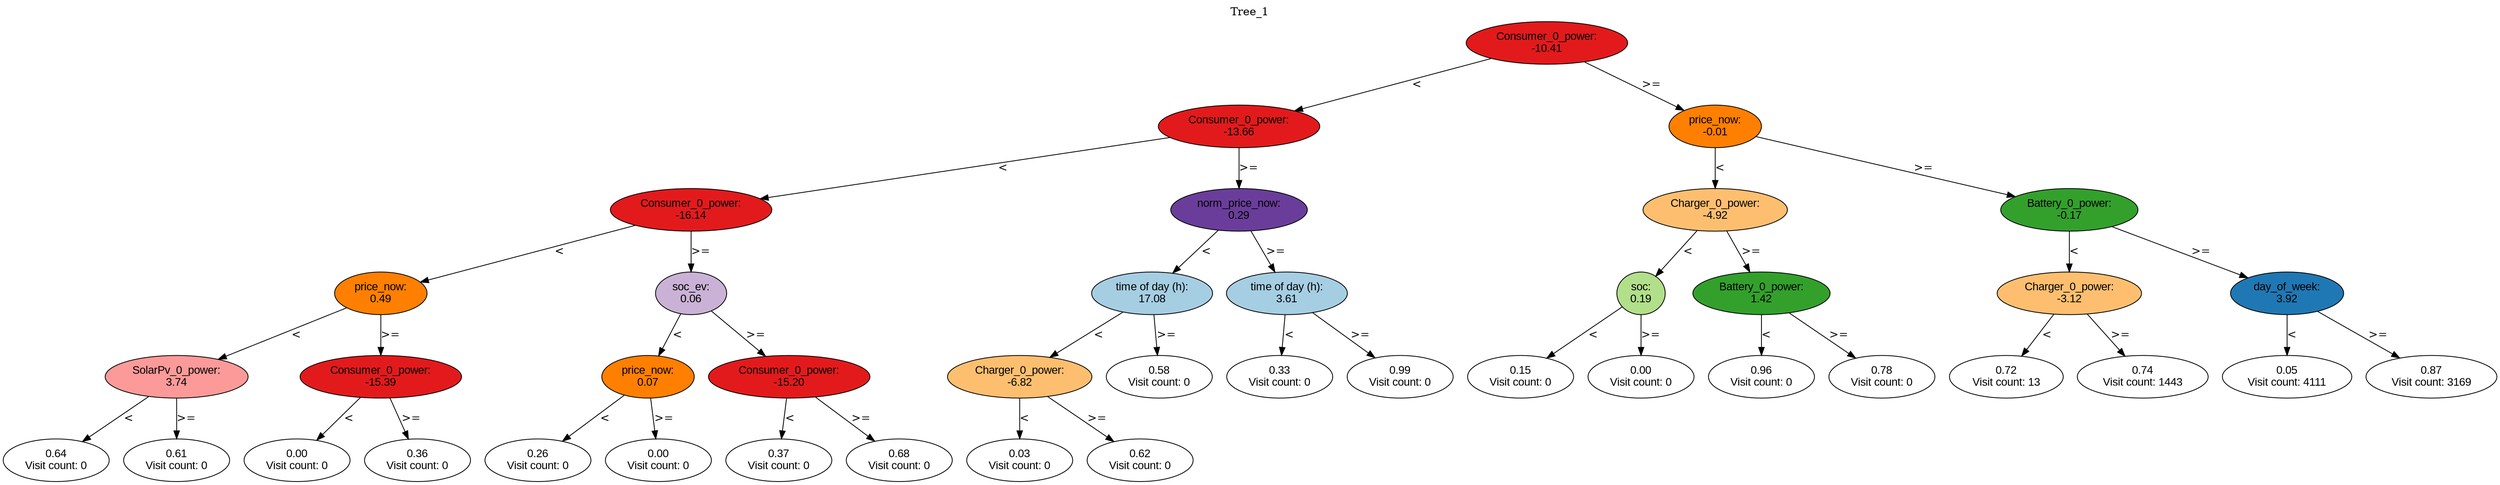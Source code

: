 digraph BST {
    node [fontname="Arial" style=filled colorscheme=paired12];
    0 [ label = "Consumer_0_power:
-10.41" fillcolor=6];
    1 [ label = "Consumer_0_power:
-13.66" fillcolor=6];
    2 [ label = "Consumer_0_power:
-16.14" fillcolor=6];
    3 [ label = "price_now:
0.49" fillcolor=8];
    4 [ label = "SolarPv_0_power:
3.74" fillcolor=5];
    5 [ label = "0.64
Visit count: 0" fillcolor=white];
    6 [ label = "0.61
Visit count: 0" fillcolor=white];
    7 [ label = "Consumer_0_power:
-15.39" fillcolor=6];
    8 [ label = "0.00
Visit count: 0" fillcolor=white];
    9 [ label = "0.36
Visit count: 0" fillcolor=white];
    10 [ label = "soc_ev:
0.06" fillcolor=9];
    11 [ label = "price_now:
0.07" fillcolor=8];
    12 [ label = "0.26
Visit count: 0" fillcolor=white];
    13 [ label = "0.00
Visit count: 0" fillcolor=white];
    14 [ label = "Consumer_0_power:
-15.20" fillcolor=6];
    15 [ label = "0.37
Visit count: 0" fillcolor=white];
    16 [ label = "0.68
Visit count: 0" fillcolor=white];
    17 [ label = "norm_price_now:
0.29" fillcolor=10];
    18 [ label = "time of day (h):
17.08" fillcolor=1];
    19 [ label = "Charger_0_power:
-6.82" fillcolor=7];
    20 [ label = "0.03
Visit count: 0" fillcolor=white];
    21 [ label = "0.62
Visit count: 0" fillcolor=white];
    22 [ label = "0.58
Visit count: 0" fillcolor=white];
    23 [ label = "time of day (h):
3.61" fillcolor=1];
    24 [ label = "0.33
Visit count: 0" fillcolor=white];
    25 [ label = "0.99
Visit count: 0" fillcolor=white];
    26 [ label = "price_now:
-0.01" fillcolor=8];
    27 [ label = "Charger_0_power:
-4.92" fillcolor=7];
    28 [ label = "soc:
0.19" fillcolor=3];
    29 [ label = "0.15
Visit count: 0" fillcolor=white];
    30 [ label = "0.00
Visit count: 0" fillcolor=white];
    31 [ label = "Battery_0_power:
1.42" fillcolor=4];
    32 [ label = "0.96
Visit count: 0" fillcolor=white];
    33 [ label = "0.78
Visit count: 0" fillcolor=white];
    34 [ label = "Battery_0_power:
-0.17" fillcolor=4];
    35 [ label = "Charger_0_power:
-3.12" fillcolor=7];
    36 [ label = "0.72
Visit count: 13" fillcolor=white];
    37 [ label = "0.74
Visit count: 1443" fillcolor=white];
    38 [ label = "day_of_week:
3.92" fillcolor=2];
    39 [ label = "0.05
Visit count: 4111" fillcolor=white];
    40 [ label = "0.87
Visit count: 3169" fillcolor=white];

    0  -> 1[ label = "<"];
    0  -> 26[ label = ">="];
    1  -> 2[ label = "<"];
    1  -> 17[ label = ">="];
    2  -> 3[ label = "<"];
    2  -> 10[ label = ">="];
    3  -> 4[ label = "<"];
    3  -> 7[ label = ">="];
    4  -> 5[ label = "<"];
    4  -> 6[ label = ">="];
    7  -> 8[ label = "<"];
    7  -> 9[ label = ">="];
    10  -> 11[ label = "<"];
    10  -> 14[ label = ">="];
    11  -> 12[ label = "<"];
    11  -> 13[ label = ">="];
    14  -> 15[ label = "<"];
    14  -> 16[ label = ">="];
    17  -> 18[ label = "<"];
    17  -> 23[ label = ">="];
    18  -> 19[ label = "<"];
    18  -> 22[ label = ">="];
    19  -> 20[ label = "<"];
    19  -> 21[ label = ">="];
    23  -> 24[ label = "<"];
    23  -> 25[ label = ">="];
    26  -> 27[ label = "<"];
    26  -> 34[ label = ">="];
    27  -> 28[ label = "<"];
    27  -> 31[ label = ">="];
    28  -> 29[ label = "<"];
    28  -> 30[ label = ">="];
    31  -> 32[ label = "<"];
    31  -> 33[ label = ">="];
    34  -> 35[ label = "<"];
    34  -> 38[ label = ">="];
    35  -> 36[ label = "<"];
    35  -> 37[ label = ">="];
    38  -> 39[ label = "<"];
    38  -> 40[ label = ">="];

    labelloc="t";
    label="Tree_1";
}
